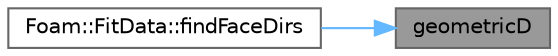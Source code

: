 digraph "geometricD"
{
 // LATEX_PDF_SIZE
  bgcolor="transparent";
  edge [fontname=Helvetica,fontsize=10,labelfontname=Helvetica,labelfontsize=10];
  node [fontname=Helvetica,fontsize=10,shape=box,height=0.2,width=0.4];
  rankdir="RL";
  Node1 [id="Node000001",label="geometricD",height=0.2,width=0.4,color="gray40", fillcolor="grey60", style="filled", fontcolor="black",tooltip=" "];
  Node1 -> Node2 [id="edge1_Node000001_Node000002",dir="back",color="steelblue1",style="solid",tooltip=" "];
  Node2 [id="Node000002",label="Foam::FitData::findFaceDirs",height=0.2,width=0.4,color="grey40", fillcolor="white", style="filled",URL="$classFoam_1_1FitData.html#afea6c3ae5bba0eddf3f321b3c56ecfba",tooltip=" "];
}
